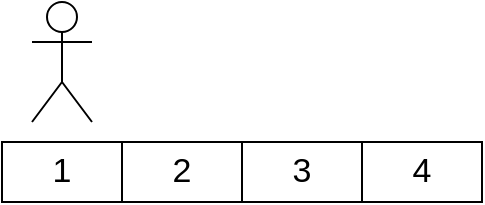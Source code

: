 <mxGraphModel dx="1056" dy="995" grid="1" gridSize="10" guides="1" tooltips="1" connect="1" arrows="1" fold="1" page="1" pageScale="1" pageWidth="850" pageHeight="1100" background="#ffffff"><root><mxCell id="0"/><mxCell id="1" parent="0"/><mxCell id="3" value="&lt;font style=&quot;font-size: 17px&quot;&gt;1&lt;/font&gt;" style="rounded=0;whiteSpace=wrap;html=1;" vertex="1" parent="1"><mxGeometry x="10" y="240" width="60" height="30" as="geometry"/></mxCell><mxCell id="4" value="&lt;font style=&quot;font-size: 17px&quot;&gt;2&lt;/font&gt;" style="rounded=0;whiteSpace=wrap;html=1;" vertex="1" parent="1"><mxGeometry x="70" y="240" width="60" height="30" as="geometry"/></mxCell><mxCell id="5" value="&lt;font style=&quot;font-size: 17px&quot;&gt;3&lt;/font&gt;" style="rounded=0;whiteSpace=wrap;html=1;" vertex="1" parent="1"><mxGeometry x="130" y="240" width="60" height="30" as="geometry"/></mxCell><mxCell id="6" value="&lt;font style=&quot;font-size: 17px&quot;&gt;4&lt;/font&gt;" style="rounded=0;whiteSpace=wrap;html=1;" vertex="1" parent="1"><mxGeometry x="190" y="240" width="60" height="30" as="geometry"/></mxCell><mxCell id="7" value="" style="shape=umlActor;verticalLabelPosition=bottom;labelBackgroundColor=#ffffff;verticalAlign=top;html=1;" vertex="1" parent="1"><mxGeometry x="25" y="170" width="30" height="60" as="geometry"/></mxCell></root></mxGraphModel>